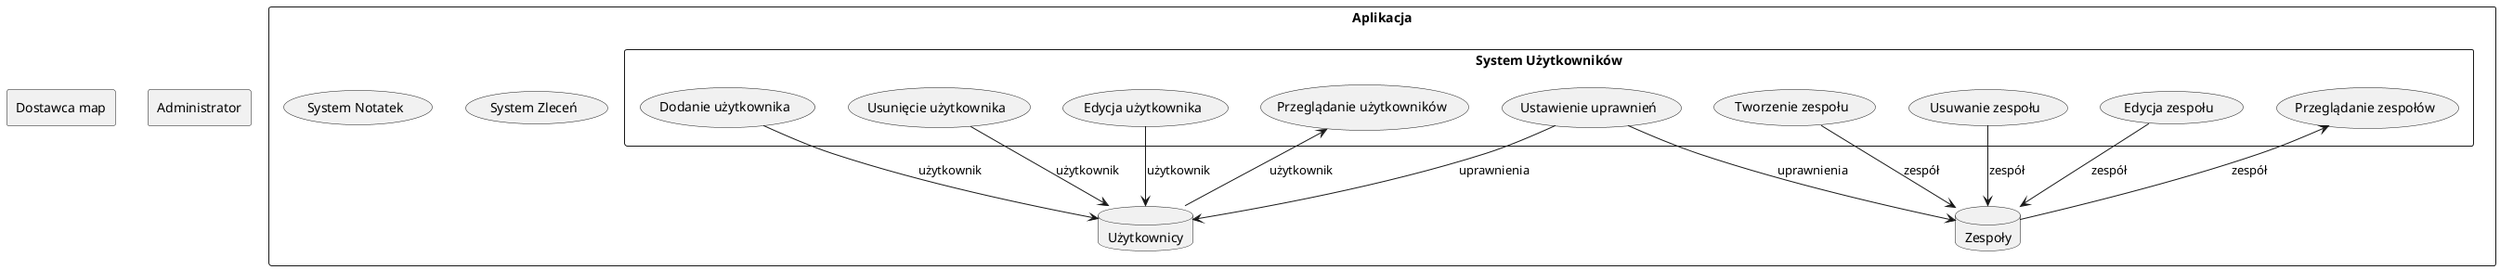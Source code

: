 
@startuml
rectangle "Dostawca map" as maps
rectangle "Administrator" as admin
rectangle Aplikacja as app {
	rectangle "System Użytkowników" as sn{
		(Dodanie użytkownika) as add
		(Usunięcie użytkownika) as del
		(Edycja użytkownika) as edit
		(Przeglądanie użytkowników) as view
		(Ustawienie uprawnień) as perm
		(Tworzenie zespołu) as teamadd
		(Usuwanie zespołu) as teamdel
		(Edycja zespołu) as teamedit
		(Przeglądanie zespołów) as teamview
    }
    (System Zleceń) as sz
    (System Notatek) as su
    database "Użytkownicy" as dbu
    database "Zespoły" as dbz

    add --> dbu: użytkownik
    del --> dbu: użytkownik
    edit --> dbu: użytkownik
    view <-- dbu: użytkownik

    perm --> dbu: uprawnienia
    perm --> dbz: uprawnienia

    teamadd --> dbz: zespół
    teamdel --> dbz: zespół
    teamedit --> dbz: zespół
    teamview <-- dbz: zespół

}
@enduml
